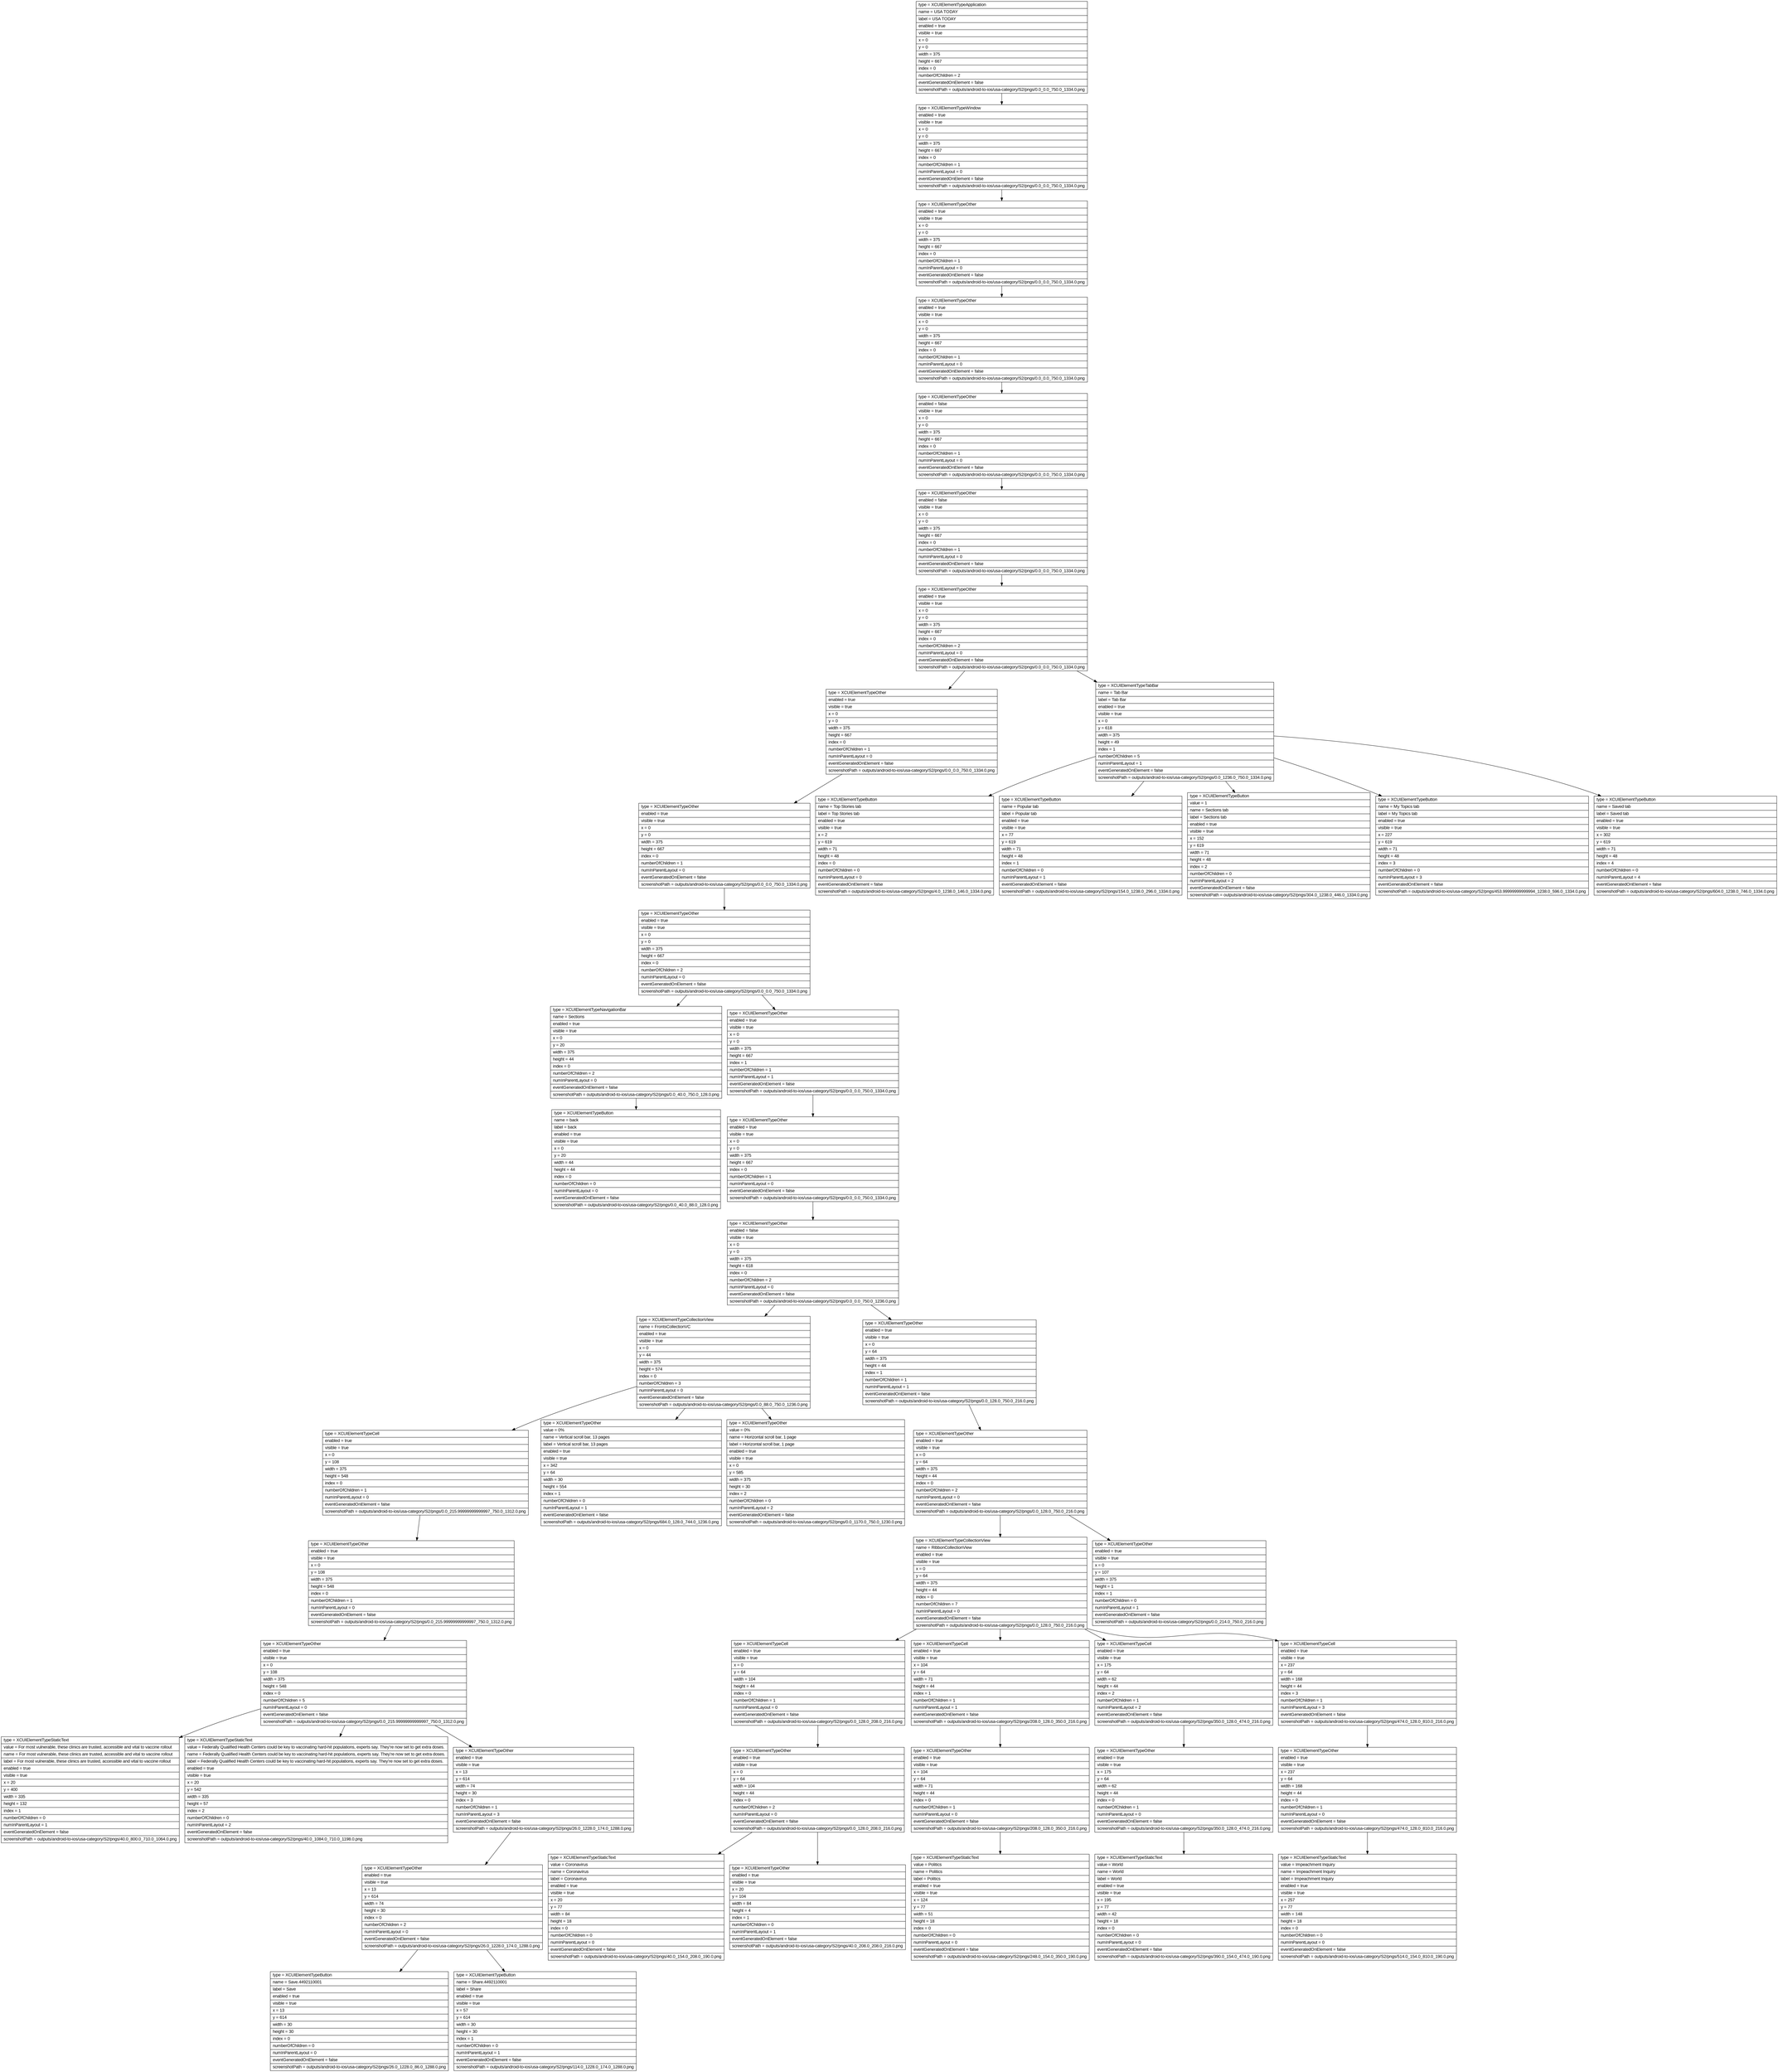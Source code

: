 digraph Layout {

	node [shape=record fontname=Arial];

	0	[label="{type = XCUIElementTypeApplication\l|name = USA TODAY\l|label = USA TODAY\l|enabled = true\l|visible = true\l|x = 0\l|y = 0\l|width = 375\l|height = 667\l|index = 0\l|numberOfChildren = 2\l|eventGeneratedOnElement = false \l|screenshotPath = outputs/android-to-ios/usa-category/S2/pngs/0.0_0.0_750.0_1334.0.png\l}"]
	1	[label="{type = XCUIElementTypeWindow\l|enabled = true\l|visible = true\l|x = 0\l|y = 0\l|width = 375\l|height = 667\l|index = 0\l|numberOfChildren = 1\l|numInParentLayout = 0\l|eventGeneratedOnElement = false \l|screenshotPath = outputs/android-to-ios/usa-category/S2/pngs/0.0_0.0_750.0_1334.0.png\l}"]
	2	[label="{type = XCUIElementTypeOther\l|enabled = true\l|visible = true\l|x = 0\l|y = 0\l|width = 375\l|height = 667\l|index = 0\l|numberOfChildren = 1\l|numInParentLayout = 0\l|eventGeneratedOnElement = false \l|screenshotPath = outputs/android-to-ios/usa-category/S2/pngs/0.0_0.0_750.0_1334.0.png\l}"]
	3	[label="{type = XCUIElementTypeOther\l|enabled = true\l|visible = true\l|x = 0\l|y = 0\l|width = 375\l|height = 667\l|index = 0\l|numberOfChildren = 1\l|numInParentLayout = 0\l|eventGeneratedOnElement = false \l|screenshotPath = outputs/android-to-ios/usa-category/S2/pngs/0.0_0.0_750.0_1334.0.png\l}"]
	4	[label="{type = XCUIElementTypeOther\l|enabled = false\l|visible = true\l|x = 0\l|y = 0\l|width = 375\l|height = 667\l|index = 0\l|numberOfChildren = 1\l|numInParentLayout = 0\l|eventGeneratedOnElement = false \l|screenshotPath = outputs/android-to-ios/usa-category/S2/pngs/0.0_0.0_750.0_1334.0.png\l}"]
	5	[label="{type = XCUIElementTypeOther\l|enabled = false\l|visible = true\l|x = 0\l|y = 0\l|width = 375\l|height = 667\l|index = 0\l|numberOfChildren = 1\l|numInParentLayout = 0\l|eventGeneratedOnElement = false \l|screenshotPath = outputs/android-to-ios/usa-category/S2/pngs/0.0_0.0_750.0_1334.0.png\l}"]
	6	[label="{type = XCUIElementTypeOther\l|enabled = true\l|visible = true\l|x = 0\l|y = 0\l|width = 375\l|height = 667\l|index = 0\l|numberOfChildren = 2\l|numInParentLayout = 0\l|eventGeneratedOnElement = false \l|screenshotPath = outputs/android-to-ios/usa-category/S2/pngs/0.0_0.0_750.0_1334.0.png\l}"]
	7	[label="{type = XCUIElementTypeOther\l|enabled = true\l|visible = true\l|x = 0\l|y = 0\l|width = 375\l|height = 667\l|index = 0\l|numberOfChildren = 1\l|numInParentLayout = 0\l|eventGeneratedOnElement = false \l|screenshotPath = outputs/android-to-ios/usa-category/S2/pngs/0.0_0.0_750.0_1334.0.png\l}"]
	8	[label="{type = XCUIElementTypeTabBar\l|name = Tab Bar\l|label = Tab Bar\l|enabled = true\l|visible = true\l|x = 0\l|y = 618\l|width = 375\l|height = 49\l|index = 1\l|numberOfChildren = 5\l|numInParentLayout = 1\l|eventGeneratedOnElement = false \l|screenshotPath = outputs/android-to-ios/usa-category/S2/pngs/0.0_1236.0_750.0_1334.0.png\l}"]
	9	[label="{type = XCUIElementTypeOther\l|enabled = true\l|visible = true\l|x = 0\l|y = 0\l|width = 375\l|height = 667\l|index = 0\l|numberOfChildren = 1\l|numInParentLayout = 0\l|eventGeneratedOnElement = false \l|screenshotPath = outputs/android-to-ios/usa-category/S2/pngs/0.0_0.0_750.0_1334.0.png\l}"]
	10	[label="{type = XCUIElementTypeButton\l|name = Top Stories tab\l|label = Top Stories tab\l|enabled = true\l|visible = true\l|x = 2\l|y = 619\l|width = 71\l|height = 48\l|index = 0\l|numberOfChildren = 0\l|numInParentLayout = 0\l|eventGeneratedOnElement = false \l|screenshotPath = outputs/android-to-ios/usa-category/S2/pngs/4.0_1238.0_146.0_1334.0.png\l}"]
	11	[label="{type = XCUIElementTypeButton\l|name = Popular tab\l|label = Popular tab\l|enabled = true\l|visible = true\l|x = 77\l|y = 619\l|width = 71\l|height = 48\l|index = 1\l|numberOfChildren = 0\l|numInParentLayout = 1\l|eventGeneratedOnElement = false \l|screenshotPath = outputs/android-to-ios/usa-category/S2/pngs/154.0_1238.0_296.0_1334.0.png\l}"]
	12	[label="{type = XCUIElementTypeButton\l|value = 1\l|name = Sections tab\l|label = Sections tab\l|enabled = true\l|visible = true\l|x = 152\l|y = 619\l|width = 71\l|height = 48\l|index = 2\l|numberOfChildren = 0\l|numInParentLayout = 2\l|eventGeneratedOnElement = false \l|screenshotPath = outputs/android-to-ios/usa-category/S2/pngs/304.0_1238.0_446.0_1334.0.png\l}"]
	13	[label="{type = XCUIElementTypeButton\l|name = My Topics tab\l|label = My Topics tab\l|enabled = true\l|visible = true\l|x = 227\l|y = 619\l|width = 71\l|height = 48\l|index = 3\l|numberOfChildren = 0\l|numInParentLayout = 3\l|eventGeneratedOnElement = false \l|screenshotPath = outputs/android-to-ios/usa-category/S2/pngs/453.99999999999994_1238.0_596.0_1334.0.png\l}"]
	14	[label="{type = XCUIElementTypeButton\l|name = Saved tab\l|label = Saved tab\l|enabled = true\l|visible = true\l|x = 302\l|y = 619\l|width = 71\l|height = 48\l|index = 4\l|numberOfChildren = 0\l|numInParentLayout = 4\l|eventGeneratedOnElement = false \l|screenshotPath = outputs/android-to-ios/usa-category/S2/pngs/604.0_1238.0_746.0_1334.0.png\l}"]
	15	[label="{type = XCUIElementTypeOther\l|enabled = true\l|visible = true\l|x = 0\l|y = 0\l|width = 375\l|height = 667\l|index = 0\l|numberOfChildren = 2\l|numInParentLayout = 0\l|eventGeneratedOnElement = false \l|screenshotPath = outputs/android-to-ios/usa-category/S2/pngs/0.0_0.0_750.0_1334.0.png\l}"]
	16	[label="{type = XCUIElementTypeNavigationBar\l|name = Sections\l|enabled = true\l|visible = true\l|x = 0\l|y = 20\l|width = 375\l|height = 44\l|index = 0\l|numberOfChildren = 2\l|numInParentLayout = 0\l|eventGeneratedOnElement = false \l|screenshotPath = outputs/android-to-ios/usa-category/S2/pngs/0.0_40.0_750.0_128.0.png\l}"]
	17	[label="{type = XCUIElementTypeOther\l|enabled = true\l|visible = true\l|x = 0\l|y = 0\l|width = 375\l|height = 667\l|index = 1\l|numberOfChildren = 1\l|numInParentLayout = 1\l|eventGeneratedOnElement = false \l|screenshotPath = outputs/android-to-ios/usa-category/S2/pngs/0.0_0.0_750.0_1334.0.png\l}"]
	18	[label="{type = XCUIElementTypeButton\l|name = back\l|label = back\l|enabled = true\l|visible = true\l|x = 0\l|y = 20\l|width = 44\l|height = 44\l|index = 0\l|numberOfChildren = 0\l|numInParentLayout = 0\l|eventGeneratedOnElement = false \l|screenshotPath = outputs/android-to-ios/usa-category/S2/pngs/0.0_40.0_88.0_128.0.png\l}"]
	19	[label="{type = XCUIElementTypeOther\l|enabled = true\l|visible = true\l|x = 0\l|y = 0\l|width = 375\l|height = 667\l|index = 0\l|numberOfChildren = 1\l|numInParentLayout = 0\l|eventGeneratedOnElement = false \l|screenshotPath = outputs/android-to-ios/usa-category/S2/pngs/0.0_0.0_750.0_1334.0.png\l}"]
	20	[label="{type = XCUIElementTypeOther\l|enabled = false\l|visible = true\l|x = 0\l|y = 0\l|width = 375\l|height = 618\l|index = 0\l|numberOfChildren = 2\l|numInParentLayout = 0\l|eventGeneratedOnElement = false \l|screenshotPath = outputs/android-to-ios/usa-category/S2/pngs/0.0_0.0_750.0_1236.0.png\l}"]
	21	[label="{type = XCUIElementTypeCollectionView\l|name = FrontsCollectionVC\l|enabled = true\l|visible = true\l|x = 0\l|y = 44\l|width = 375\l|height = 574\l|index = 0\l|numberOfChildren = 3\l|numInParentLayout = 0\l|eventGeneratedOnElement = false \l|screenshotPath = outputs/android-to-ios/usa-category/S2/pngs/0.0_88.0_750.0_1236.0.png\l}"]
	22	[label="{type = XCUIElementTypeOther\l|enabled = true\l|visible = true\l|x = 0\l|y = 64\l|width = 375\l|height = 44\l|index = 1\l|numberOfChildren = 1\l|numInParentLayout = 1\l|eventGeneratedOnElement = false \l|screenshotPath = outputs/android-to-ios/usa-category/S2/pngs/0.0_128.0_750.0_216.0.png\l}"]
	23	[label="{type = XCUIElementTypeCell\l|enabled = true\l|visible = true\l|x = 0\l|y = 108\l|width = 375\l|height = 548\l|index = 0\l|numberOfChildren = 1\l|numInParentLayout = 0\l|eventGeneratedOnElement = false \l|screenshotPath = outputs/android-to-ios/usa-category/S2/pngs/0.0_215.99999999999997_750.0_1312.0.png\l}"]
	24	[label="{type = XCUIElementTypeOther\l|value = 0%\l|name = Vertical scroll bar, 13 pages\l|label = Vertical scroll bar, 13 pages\l|enabled = true\l|visible = true\l|x = 342\l|y = 64\l|width = 30\l|height = 554\l|index = 1\l|numberOfChildren = 0\l|numInParentLayout = 1\l|eventGeneratedOnElement = false \l|screenshotPath = outputs/android-to-ios/usa-category/S2/pngs/684.0_128.0_744.0_1236.0.png\l}"]
	25	[label="{type = XCUIElementTypeOther\l|value = 0%\l|name = Horizontal scroll bar, 1 page\l|label = Horizontal scroll bar, 1 page\l|enabled = true\l|visible = true\l|x = 0\l|y = 585\l|width = 375\l|height = 30\l|index = 2\l|numberOfChildren = 0\l|numInParentLayout = 2\l|eventGeneratedOnElement = false \l|screenshotPath = outputs/android-to-ios/usa-category/S2/pngs/0.0_1170.0_750.0_1230.0.png\l}"]
	26	[label="{type = XCUIElementTypeOther\l|enabled = true\l|visible = true\l|x = 0\l|y = 64\l|width = 375\l|height = 44\l|index = 0\l|numberOfChildren = 2\l|numInParentLayout = 0\l|eventGeneratedOnElement = false \l|screenshotPath = outputs/android-to-ios/usa-category/S2/pngs/0.0_128.0_750.0_216.0.png\l}"]
	27	[label="{type = XCUIElementTypeOther\l|enabled = true\l|visible = true\l|x = 0\l|y = 108\l|width = 375\l|height = 548\l|index = 0\l|numberOfChildren = 1\l|numInParentLayout = 0\l|eventGeneratedOnElement = false \l|screenshotPath = outputs/android-to-ios/usa-category/S2/pngs/0.0_215.99999999999997_750.0_1312.0.png\l}"]
	28	[label="{type = XCUIElementTypeCollectionView\l|name = RibbonCollectionView\l|enabled = true\l|visible = true\l|x = 0\l|y = 64\l|width = 375\l|height = 44\l|index = 0\l|numberOfChildren = 7\l|numInParentLayout = 0\l|eventGeneratedOnElement = false \l|screenshotPath = outputs/android-to-ios/usa-category/S2/pngs/0.0_128.0_750.0_216.0.png\l}"]
	29	[label="{type = XCUIElementTypeOther\l|enabled = true\l|visible = true\l|x = 0\l|y = 107\l|width = 375\l|height = 1\l|index = 1\l|numberOfChildren = 0\l|numInParentLayout = 1\l|eventGeneratedOnElement = false \l|screenshotPath = outputs/android-to-ios/usa-category/S2/pngs/0.0_214.0_750.0_216.0.png\l}"]
	30	[label="{type = XCUIElementTypeOther\l|enabled = true\l|visible = true\l|x = 0\l|y = 108\l|width = 375\l|height = 548\l|index = 0\l|numberOfChildren = 5\l|numInParentLayout = 0\l|eventGeneratedOnElement = false \l|screenshotPath = outputs/android-to-ios/usa-category/S2/pngs/0.0_215.99999999999997_750.0_1312.0.png\l}"]
	31	[label="{type = XCUIElementTypeCell\l|enabled = true\l|visible = true\l|x = 0\l|y = 64\l|width = 104\l|height = 44\l|index = 0\l|numberOfChildren = 1\l|numInParentLayout = 0\l|eventGeneratedOnElement = false \l|screenshotPath = outputs/android-to-ios/usa-category/S2/pngs/0.0_128.0_208.0_216.0.png\l}"]
	32	[label="{type = XCUIElementTypeCell\l|enabled = true\l|visible = true\l|x = 104\l|y = 64\l|width = 71\l|height = 44\l|index = 1\l|numberOfChildren = 1\l|numInParentLayout = 1\l|eventGeneratedOnElement = false \l|screenshotPath = outputs/android-to-ios/usa-category/S2/pngs/208.0_128.0_350.0_216.0.png\l}"]
	33	[label="{type = XCUIElementTypeCell\l|enabled = true\l|visible = true\l|x = 175\l|y = 64\l|width = 62\l|height = 44\l|index = 2\l|numberOfChildren = 1\l|numInParentLayout = 2\l|eventGeneratedOnElement = false \l|screenshotPath = outputs/android-to-ios/usa-category/S2/pngs/350.0_128.0_474.0_216.0.png\l}"]
	34	[label="{type = XCUIElementTypeCell\l|enabled = true\l|visible = true\l|x = 237\l|y = 64\l|width = 168\l|height = 44\l|index = 3\l|numberOfChildren = 1\l|numInParentLayout = 3\l|eventGeneratedOnElement = false \l|screenshotPath = outputs/android-to-ios/usa-category/S2/pngs/474.0_128.0_810.0_216.0.png\l}"]
	35	[label="{type = XCUIElementTypeStaticText\l|value = For most vulnerable, these clinics are trusted, accessible and vital to vaccine rollout\l|name = For most vulnerable, these clinics are trusted, accessible and vital to vaccine rollout\l|label = For most vulnerable, these clinics are trusted, accessible and vital to vaccine rollout\l|enabled = true\l|visible = true\l|x = 20\l|y = 400\l|width = 335\l|height = 132\l|index = 1\l|numberOfChildren = 0\l|numInParentLayout = 1\l|eventGeneratedOnElement = false \l|screenshotPath = outputs/android-to-ios/usa-category/S2/pngs/40.0_800.0_710.0_1064.0.png\l}"]
	36	[label="{type = XCUIElementTypeStaticText\l|value = Federally Qualified Health Centers could be key to vaccinating hard-hit populations, experts say. They're now set to get extra doses.\l|name = Federally Qualified Health Centers could be key to vaccinating hard-hit populations, experts say. They're now set to get extra doses.\l|label = Federally Qualified Health Centers could be key to vaccinating hard-hit populations, experts say. They're now set to get extra doses.\l|enabled = true\l|visible = true\l|x = 20\l|y = 542\l|width = 335\l|height = 57\l|index = 2\l|numberOfChildren = 0\l|numInParentLayout = 2\l|eventGeneratedOnElement = false \l|screenshotPath = outputs/android-to-ios/usa-category/S2/pngs/40.0_1084.0_710.0_1198.0.png\l}"]
	37	[label="{type = XCUIElementTypeOther\l|enabled = true\l|visible = true\l|x = 13\l|y = 614\l|width = 74\l|height = 30\l|index = 3\l|numberOfChildren = 1\l|numInParentLayout = 3\l|eventGeneratedOnElement = false \l|screenshotPath = outputs/android-to-ios/usa-category/S2/pngs/26.0_1228.0_174.0_1288.0.png\l}"]
	38	[label="{type = XCUIElementTypeOther\l|enabled = true\l|visible = true\l|x = 0\l|y = 64\l|width = 104\l|height = 44\l|index = 0\l|numberOfChildren = 2\l|numInParentLayout = 0\l|eventGeneratedOnElement = false \l|screenshotPath = outputs/android-to-ios/usa-category/S2/pngs/0.0_128.0_208.0_216.0.png\l}"]
	39	[label="{type = XCUIElementTypeOther\l|enabled = true\l|visible = true\l|x = 104\l|y = 64\l|width = 71\l|height = 44\l|index = 0\l|numberOfChildren = 1\l|numInParentLayout = 0\l|eventGeneratedOnElement = false \l|screenshotPath = outputs/android-to-ios/usa-category/S2/pngs/208.0_128.0_350.0_216.0.png\l}"]
	40	[label="{type = XCUIElementTypeOther\l|enabled = true\l|visible = true\l|x = 175\l|y = 64\l|width = 62\l|height = 44\l|index = 0\l|numberOfChildren = 1\l|numInParentLayout = 0\l|eventGeneratedOnElement = false \l|screenshotPath = outputs/android-to-ios/usa-category/S2/pngs/350.0_128.0_474.0_216.0.png\l}"]
	41	[label="{type = XCUIElementTypeOther\l|enabled = true\l|visible = true\l|x = 237\l|y = 64\l|width = 168\l|height = 44\l|index = 0\l|numberOfChildren = 1\l|numInParentLayout = 0\l|eventGeneratedOnElement = false \l|screenshotPath = outputs/android-to-ios/usa-category/S2/pngs/474.0_128.0_810.0_216.0.png\l}"]
	42	[label="{type = XCUIElementTypeOther\l|enabled = true\l|visible = true\l|x = 13\l|y = 614\l|width = 74\l|height = 30\l|index = 0\l|numberOfChildren = 2\l|numInParentLayout = 0\l|eventGeneratedOnElement = false \l|screenshotPath = outputs/android-to-ios/usa-category/S2/pngs/26.0_1228.0_174.0_1288.0.png\l}"]
	43	[label="{type = XCUIElementTypeStaticText\l|value = Coronavirus\l|name = Coronavirus\l|label = Coronavirus\l|enabled = true\l|visible = true\l|x = 20\l|y = 77\l|width = 84\l|height = 18\l|index = 0\l|numberOfChildren = 0\l|numInParentLayout = 0\l|eventGeneratedOnElement = false \l|screenshotPath = outputs/android-to-ios/usa-category/S2/pngs/40.0_154.0_208.0_190.0.png\l}"]
	44	[label="{type = XCUIElementTypeOther\l|enabled = true\l|visible = true\l|x = 20\l|y = 104\l|width = 84\l|height = 4\l|index = 1\l|numberOfChildren = 0\l|numInParentLayout = 1\l|eventGeneratedOnElement = false \l|screenshotPath = outputs/android-to-ios/usa-category/S2/pngs/40.0_208.0_208.0_216.0.png\l}"]
	45	[label="{type = XCUIElementTypeStaticText\l|value = Politics\l|name = Politics\l|label = Politics\l|enabled = true\l|visible = true\l|x = 124\l|y = 77\l|width = 51\l|height = 18\l|index = 0\l|numberOfChildren = 0\l|numInParentLayout = 0\l|eventGeneratedOnElement = false \l|screenshotPath = outputs/android-to-ios/usa-category/S2/pngs/248.0_154.0_350.0_190.0.png\l}"]
	46	[label="{type = XCUIElementTypeStaticText\l|value = World\l|name = World\l|label = World\l|enabled = true\l|visible = true\l|x = 195\l|y = 77\l|width = 42\l|height = 18\l|index = 0\l|numberOfChildren = 0\l|numInParentLayout = 0\l|eventGeneratedOnElement = false \l|screenshotPath = outputs/android-to-ios/usa-category/S2/pngs/390.0_154.0_474.0_190.0.png\l}"]
	47	[label="{type = XCUIElementTypeStaticText\l|value = Impeachment Inquiry\l|name = Impeachment Inquiry\l|label = Impeachment Inquiry\l|enabled = true\l|visible = true\l|x = 257\l|y = 77\l|width = 148\l|height = 18\l|index = 0\l|numberOfChildren = 0\l|numInParentLayout = 0\l|eventGeneratedOnElement = false \l|screenshotPath = outputs/android-to-ios/usa-category/S2/pngs/514.0_154.0_810.0_190.0.png\l}"]
	48	[label="{type = XCUIElementTypeButton\l|name = Save.4492110001\l|label = Save\l|enabled = true\l|visible = true\l|x = 13\l|y = 614\l|width = 30\l|height = 30\l|index = 0\l|numberOfChildren = 0\l|numInParentLayout = 0\l|eventGeneratedOnElement = false \l|screenshotPath = outputs/android-to-ios/usa-category/S2/pngs/26.0_1228.0_86.0_1288.0.png\l}"]
	49	[label="{type = XCUIElementTypeButton\l|name = Share.4492110001\l|label = Share\l|enabled = true\l|visible = true\l|x = 57\l|y = 614\l|width = 30\l|height = 30\l|index = 1\l|numberOfChildren = 0\l|numInParentLayout = 1\l|eventGeneratedOnElement = false \l|screenshotPath = outputs/android-to-ios/usa-category/S2/pngs/114.0_1228.0_174.0_1288.0.png\l}"]


	0 -> 1
	1 -> 2
	2 -> 3
	3 -> 4
	4 -> 5
	5 -> 6
	6 -> 7
	6 -> 8
	7 -> 9
	8 -> 10
	8 -> 11
	8 -> 12
	8 -> 13
	8 -> 14
	9 -> 15
	15 -> 16
	15 -> 17
	16 -> 18
	17 -> 19
	19 -> 20
	20 -> 21
	20 -> 22
	21 -> 23
	21 -> 24
	21 -> 25
	22 -> 26
	23 -> 27
	26 -> 28
	26 -> 29
	27 -> 30
	28 -> 31
	28 -> 32
	28 -> 33
	28 -> 34
	30 -> 35
	30 -> 36
	30 -> 37
	31 -> 38
	32 -> 39
	33 -> 40
	34 -> 41
	37 -> 42
	38 -> 43
	38 -> 44
	39 -> 45
	40 -> 46
	41 -> 47
	42 -> 48
	42 -> 49


}